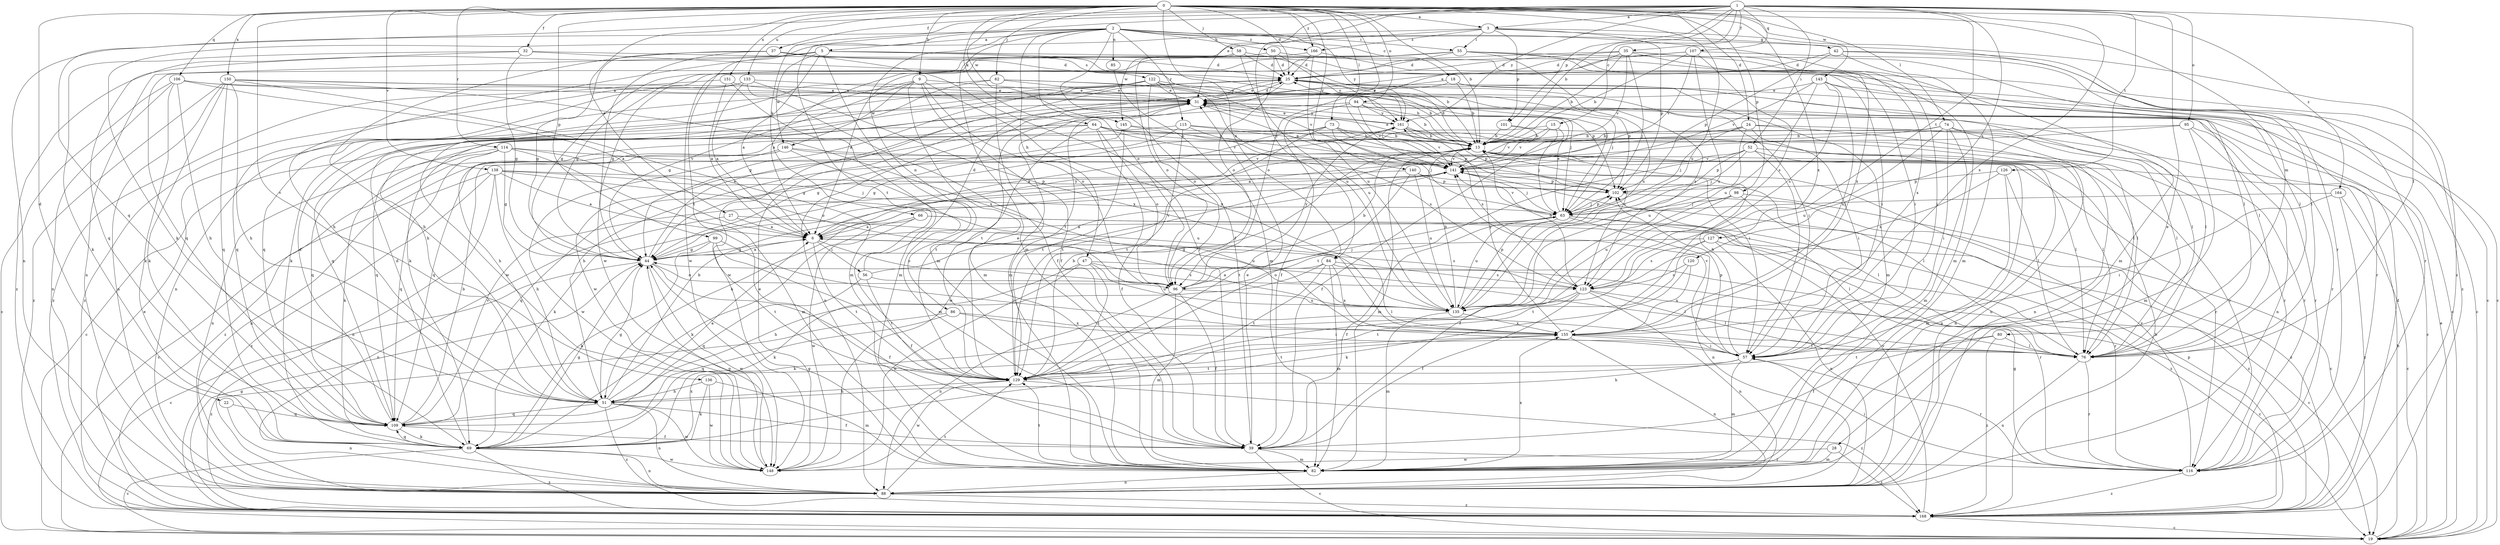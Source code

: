 strict digraph  {
0;
1;
2;
3;
5;
6;
9;
13;
15;
18;
19;
22;
24;
25;
27;
28;
31;
32;
35;
37;
39;
42;
44;
47;
50;
51;
52;
55;
56;
57;
58;
62;
63;
64;
66;
69;
73;
74;
76;
80;
82;
84;
85;
86;
88;
94;
95;
96;
98;
99;
101;
102;
106;
107;
109;
114;
115;
116;
120;
122;
123;
126;
127;
129;
133;
135;
136;
138;
140;
141;
143;
145;
146;
148;
150;
151;
155;
161;
164;
166;
168;
0 -> 3  [label=a];
0 -> 9  [label=b];
0 -> 13  [label=b];
0 -> 22  [label=d];
0 -> 24  [label=d];
0 -> 25  [label=d];
0 -> 27  [label=e];
0 -> 32  [label=f];
0 -> 58  [label=j];
0 -> 62  [label=j];
0 -> 64  [label=k];
0 -> 73  [label=l];
0 -> 74  [label=l];
0 -> 80  [label=m];
0 -> 84  [label=n];
0 -> 94  [label=o];
0 -> 98  [label=p];
0 -> 99  [label=p];
0 -> 106  [label=q];
0 -> 114  [label=r];
0 -> 133  [label=u];
0 -> 135  [label=u];
0 -> 136  [label=v];
0 -> 138  [label=v];
0 -> 140  [label=v];
0 -> 141  [label=v];
0 -> 143  [label=w];
0 -> 145  [label=w];
0 -> 150  [label=x];
0 -> 151  [label=x];
0 -> 155  [label=x];
0 -> 164  [label=z];
0 -> 166  [label=z];
1 -> 3  [label=a];
1 -> 13  [label=b];
1 -> 15  [label=c];
1 -> 28  [label=e];
1 -> 31  [label=e];
1 -> 35  [label=f];
1 -> 37  [label=f];
1 -> 52  [label=i];
1 -> 66  [label=k];
1 -> 76  [label=l];
1 -> 84  [label=n];
1 -> 95  [label=o];
1 -> 101  [label=p];
1 -> 107  [label=q];
1 -> 109  [label=q];
1 -> 120  [label=s];
1 -> 126  [label=t];
1 -> 127  [label=t];
1 -> 129  [label=t];
1 -> 155  [label=x];
1 -> 161  [label=y];
2 -> 5  [label=a];
2 -> 18  [label=c];
2 -> 39  [label=f];
2 -> 47  [label=h];
2 -> 50  [label=h];
2 -> 55  [label=i];
2 -> 82  [label=m];
2 -> 85  [label=n];
2 -> 86  [label=n];
2 -> 88  [label=n];
2 -> 96  [label=o];
2 -> 115  [label=r];
2 -> 116  [label=r];
2 -> 129  [label=t];
2 -> 155  [label=x];
2 -> 161  [label=y];
2 -> 166  [label=z];
3 -> 42  [label=g];
3 -> 55  [label=i];
3 -> 69  [label=k];
3 -> 101  [label=p];
3 -> 102  [label=p];
3 -> 145  [label=w];
3 -> 166  [label=z];
3 -> 168  [label=z];
5 -> 6  [label=a];
5 -> 51  [label=h];
5 -> 63  [label=j];
5 -> 76  [label=l];
5 -> 82  [label=m];
5 -> 88  [label=n];
5 -> 122  [label=s];
5 -> 146  [label=w];
5 -> 168  [label=z];
6 -> 44  [label=g];
6 -> 56  [label=i];
6 -> 96  [label=o];
6 -> 123  [label=s];
6 -> 129  [label=t];
6 -> 161  [label=y];
9 -> 31  [label=e];
9 -> 39  [label=f];
9 -> 44  [label=g];
9 -> 82  [label=m];
9 -> 96  [label=o];
9 -> 146  [label=w];
9 -> 148  [label=w];
9 -> 155  [label=x];
13 -> 25  [label=d];
13 -> 31  [label=e];
13 -> 76  [label=l];
13 -> 82  [label=m];
13 -> 88  [label=n];
13 -> 141  [label=v];
15 -> 13  [label=b];
15 -> 39  [label=f];
15 -> 63  [label=j];
15 -> 109  [label=q];
15 -> 141  [label=v];
18 -> 13  [label=b];
18 -> 19  [label=c];
18 -> 31  [label=e];
18 -> 69  [label=k];
18 -> 76  [label=l];
19 -> 13  [label=b];
19 -> 31  [label=e];
22 -> 88  [label=n];
22 -> 109  [label=q];
24 -> 13  [label=b];
24 -> 19  [label=c];
24 -> 51  [label=h];
24 -> 57  [label=i];
24 -> 63  [label=j];
24 -> 88  [label=n];
24 -> 135  [label=u];
25 -> 31  [label=e];
25 -> 57  [label=i];
25 -> 63  [label=j];
25 -> 82  [label=m];
25 -> 102  [label=p];
25 -> 129  [label=t];
25 -> 148  [label=w];
27 -> 6  [label=a];
27 -> 88  [label=n];
27 -> 135  [label=u];
28 -> 82  [label=m];
28 -> 148  [label=w];
28 -> 168  [label=z];
31 -> 25  [label=d];
31 -> 76  [label=l];
31 -> 88  [label=n];
31 -> 109  [label=q];
31 -> 116  [label=r];
31 -> 129  [label=t];
31 -> 161  [label=y];
32 -> 25  [label=d];
32 -> 44  [label=g];
32 -> 69  [label=k];
32 -> 109  [label=q];
32 -> 161  [label=y];
35 -> 6  [label=a];
35 -> 13  [label=b];
35 -> 25  [label=d];
35 -> 57  [label=i];
35 -> 63  [label=j];
35 -> 82  [label=m];
35 -> 96  [label=o];
35 -> 141  [label=v];
35 -> 155  [label=x];
37 -> 19  [label=c];
37 -> 25  [label=d];
37 -> 39  [label=f];
37 -> 44  [label=g];
37 -> 51  [label=h];
37 -> 148  [label=w];
39 -> 19  [label=c];
39 -> 31  [label=e];
39 -> 82  [label=m];
39 -> 116  [label=r];
42 -> 25  [label=d];
42 -> 82  [label=m];
42 -> 102  [label=p];
42 -> 116  [label=r];
42 -> 168  [label=z];
44 -> 6  [label=a];
44 -> 19  [label=c];
44 -> 31  [label=e];
44 -> 39  [label=f];
44 -> 96  [label=o];
44 -> 148  [label=w];
47 -> 69  [label=k];
47 -> 76  [label=l];
47 -> 123  [label=s];
47 -> 129  [label=t];
47 -> 135  [label=u];
47 -> 148  [label=w];
50 -> 19  [label=c];
50 -> 25  [label=d];
50 -> 44  [label=g];
50 -> 96  [label=o];
50 -> 161  [label=y];
51 -> 6  [label=a];
51 -> 13  [label=b];
51 -> 39  [label=f];
51 -> 44  [label=g];
51 -> 88  [label=n];
51 -> 109  [label=q];
51 -> 148  [label=w];
51 -> 168  [label=z];
52 -> 57  [label=i];
52 -> 63  [label=j];
52 -> 76  [label=l];
52 -> 88  [label=n];
52 -> 102  [label=p];
52 -> 129  [label=t];
52 -> 141  [label=v];
55 -> 25  [label=d];
55 -> 44  [label=g];
55 -> 57  [label=i];
55 -> 76  [label=l];
55 -> 82  [label=m];
55 -> 109  [label=q];
55 -> 135  [label=u];
55 -> 148  [label=w];
56 -> 25  [label=d];
56 -> 76  [label=l];
56 -> 109  [label=q];
56 -> 129  [label=t];
56 -> 141  [label=v];
57 -> 13  [label=b];
57 -> 51  [label=h];
57 -> 82  [label=m];
57 -> 102  [label=p];
57 -> 116  [label=r];
57 -> 129  [label=t];
57 -> 141  [label=v];
58 -> 13  [label=b];
58 -> 25  [label=d];
58 -> 44  [label=g];
58 -> 96  [label=o];
58 -> 135  [label=u];
62 -> 31  [label=e];
62 -> 51  [label=h];
62 -> 82  [label=m];
62 -> 109  [label=q];
62 -> 123  [label=s];
62 -> 141  [label=v];
63 -> 6  [label=a];
63 -> 31  [label=e];
63 -> 39  [label=f];
63 -> 76  [label=l];
63 -> 88  [label=n];
63 -> 102  [label=p];
63 -> 135  [label=u];
63 -> 141  [label=v];
63 -> 168  [label=z];
64 -> 13  [label=b];
64 -> 19  [label=c];
64 -> 39  [label=f];
64 -> 51  [label=h];
64 -> 96  [label=o];
64 -> 116  [label=r];
64 -> 123  [label=s];
64 -> 129  [label=t];
64 -> 141  [label=v];
66 -> 6  [label=a];
66 -> 69  [label=k];
66 -> 116  [label=r];
66 -> 148  [label=w];
66 -> 168  [label=z];
69 -> 19  [label=c];
69 -> 25  [label=d];
69 -> 44  [label=g];
69 -> 88  [label=n];
69 -> 109  [label=q];
69 -> 148  [label=w];
69 -> 155  [label=x];
69 -> 168  [label=z];
73 -> 6  [label=a];
73 -> 13  [label=b];
73 -> 63  [label=j];
73 -> 102  [label=p];
73 -> 109  [label=q];
73 -> 123  [label=s];
73 -> 129  [label=t];
74 -> 6  [label=a];
74 -> 13  [label=b];
74 -> 57  [label=i];
74 -> 76  [label=l];
74 -> 82  [label=m];
74 -> 88  [label=n];
74 -> 135  [label=u];
76 -> 88  [label=n];
76 -> 116  [label=r];
80 -> 39  [label=f];
80 -> 76  [label=l];
80 -> 129  [label=t];
80 -> 168  [label=z];
82 -> 44  [label=g];
82 -> 88  [label=n];
82 -> 129  [label=t];
82 -> 155  [label=x];
84 -> 19  [label=c];
84 -> 51  [label=h];
84 -> 82  [label=m];
84 -> 96  [label=o];
84 -> 123  [label=s];
84 -> 129  [label=t];
84 -> 155  [label=x];
85 -> 82  [label=m];
86 -> 57  [label=i];
86 -> 109  [label=q];
86 -> 155  [label=x];
86 -> 168  [label=z];
88 -> 129  [label=t];
88 -> 168  [label=z];
94 -> 13  [label=b];
94 -> 39  [label=f];
94 -> 76  [label=l];
94 -> 141  [label=v];
94 -> 148  [label=w];
94 -> 161  [label=y];
95 -> 13  [label=b];
95 -> 82  [label=m];
95 -> 88  [label=n];
95 -> 116  [label=r];
95 -> 148  [label=w];
96 -> 13  [label=b];
96 -> 39  [label=f];
96 -> 63  [label=j];
96 -> 82  [label=m];
96 -> 88  [label=n];
96 -> 135  [label=u];
96 -> 161  [label=y];
98 -> 19  [label=c];
98 -> 39  [label=f];
98 -> 63  [label=j];
98 -> 76  [label=l];
98 -> 135  [label=u];
99 -> 39  [label=f];
99 -> 44  [label=g];
99 -> 57  [label=i];
99 -> 69  [label=k];
99 -> 129  [label=t];
101 -> 13  [label=b];
101 -> 116  [label=r];
101 -> 141  [label=v];
102 -> 63  [label=j];
102 -> 168  [label=z];
106 -> 6  [label=a];
106 -> 13  [label=b];
106 -> 19  [label=c];
106 -> 31  [label=e];
106 -> 51  [label=h];
106 -> 69  [label=k];
106 -> 88  [label=n];
107 -> 13  [label=b];
107 -> 25  [label=d];
107 -> 31  [label=e];
107 -> 76  [label=l];
107 -> 123  [label=s];
107 -> 135  [label=u];
107 -> 141  [label=v];
109 -> 13  [label=b];
109 -> 25  [label=d];
109 -> 39  [label=f];
109 -> 69  [label=k];
109 -> 141  [label=v];
114 -> 44  [label=g];
114 -> 69  [label=k];
114 -> 82  [label=m];
114 -> 88  [label=n];
114 -> 96  [label=o];
114 -> 109  [label=q];
114 -> 141  [label=v];
115 -> 13  [label=b];
115 -> 44  [label=g];
115 -> 57  [label=i];
115 -> 109  [label=q];
115 -> 123  [label=s];
115 -> 129  [label=t];
116 -> 44  [label=g];
116 -> 57  [label=i];
116 -> 141  [label=v];
116 -> 168  [label=z];
120 -> 69  [label=k];
120 -> 123  [label=s];
120 -> 155  [label=x];
122 -> 13  [label=b];
122 -> 31  [label=e];
122 -> 44  [label=g];
122 -> 63  [label=j];
122 -> 69  [label=k];
122 -> 88  [label=n];
122 -> 96  [label=o];
122 -> 135  [label=u];
123 -> 13  [label=b];
123 -> 19  [label=c];
123 -> 39  [label=f];
123 -> 69  [label=k];
123 -> 76  [label=l];
123 -> 88  [label=n];
123 -> 129  [label=t];
126 -> 76  [label=l];
126 -> 82  [label=m];
126 -> 102  [label=p];
126 -> 123  [label=s];
127 -> 44  [label=g];
127 -> 88  [label=n];
127 -> 116  [label=r];
127 -> 123  [label=s];
127 -> 129  [label=t];
129 -> 13  [label=b];
129 -> 31  [label=e];
129 -> 51  [label=h];
129 -> 148  [label=w];
129 -> 168  [label=z];
133 -> 6  [label=a];
133 -> 31  [label=e];
133 -> 39  [label=f];
133 -> 109  [label=q];
133 -> 155  [label=x];
133 -> 168  [label=z];
135 -> 6  [label=a];
135 -> 13  [label=b];
135 -> 82  [label=m];
135 -> 102  [label=p];
135 -> 155  [label=x];
136 -> 51  [label=h];
136 -> 69  [label=k];
136 -> 82  [label=m];
136 -> 148  [label=w];
138 -> 6  [label=a];
138 -> 19  [label=c];
138 -> 51  [label=h];
138 -> 63  [label=j];
138 -> 88  [label=n];
138 -> 102  [label=p];
138 -> 135  [label=u];
138 -> 168  [label=z];
140 -> 76  [label=l];
140 -> 102  [label=p];
140 -> 109  [label=q];
140 -> 129  [label=t];
140 -> 135  [label=u];
141 -> 31  [label=e];
141 -> 51  [label=h];
141 -> 63  [label=j];
141 -> 69  [label=k];
141 -> 102  [label=p];
143 -> 19  [label=c];
143 -> 31  [label=e];
143 -> 116  [label=r];
143 -> 123  [label=s];
143 -> 135  [label=u];
143 -> 141  [label=v];
143 -> 155  [label=x];
145 -> 13  [label=b];
145 -> 44  [label=g];
145 -> 76  [label=l];
145 -> 129  [label=t];
146 -> 82  [label=m];
146 -> 88  [label=n];
146 -> 116  [label=r];
146 -> 141  [label=v];
146 -> 148  [label=w];
146 -> 168  [label=z];
148 -> 31  [label=e];
148 -> 44  [label=g];
150 -> 31  [label=e];
150 -> 51  [label=h];
150 -> 69  [label=k];
150 -> 82  [label=m];
150 -> 88  [label=n];
150 -> 102  [label=p];
150 -> 109  [label=q];
150 -> 155  [label=x];
150 -> 168  [label=z];
151 -> 6  [label=a];
151 -> 31  [label=e];
151 -> 82  [label=m];
151 -> 168  [label=z];
155 -> 57  [label=i];
155 -> 76  [label=l];
155 -> 88  [label=n];
155 -> 129  [label=t];
155 -> 161  [label=y];
161 -> 13  [label=b];
161 -> 31  [label=e];
161 -> 44  [label=g];
161 -> 76  [label=l];
161 -> 102  [label=p];
161 -> 116  [label=r];
161 -> 141  [label=v];
164 -> 19  [label=c];
164 -> 57  [label=i];
164 -> 63  [label=j];
164 -> 168  [label=z];
166 -> 6  [label=a];
166 -> 25  [label=d];
166 -> 57  [label=i];
166 -> 135  [label=u];
168 -> 13  [label=b];
168 -> 19  [label=c];
168 -> 25  [label=d];
168 -> 31  [label=e];
168 -> 44  [label=g];
168 -> 102  [label=p];
168 -> 141  [label=v];
}
